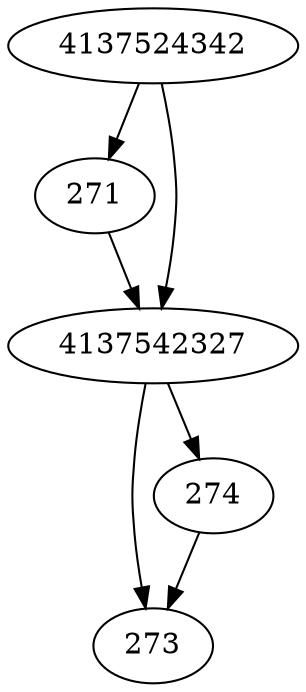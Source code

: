 strict digraph  {
271;
273;
274;
4137524342;
4137542327;
271 -> 4137542327;
274 -> 273;
4137524342 -> 271;
4137524342 -> 4137542327;
4137542327 -> 273;
4137542327 -> 274;
}
